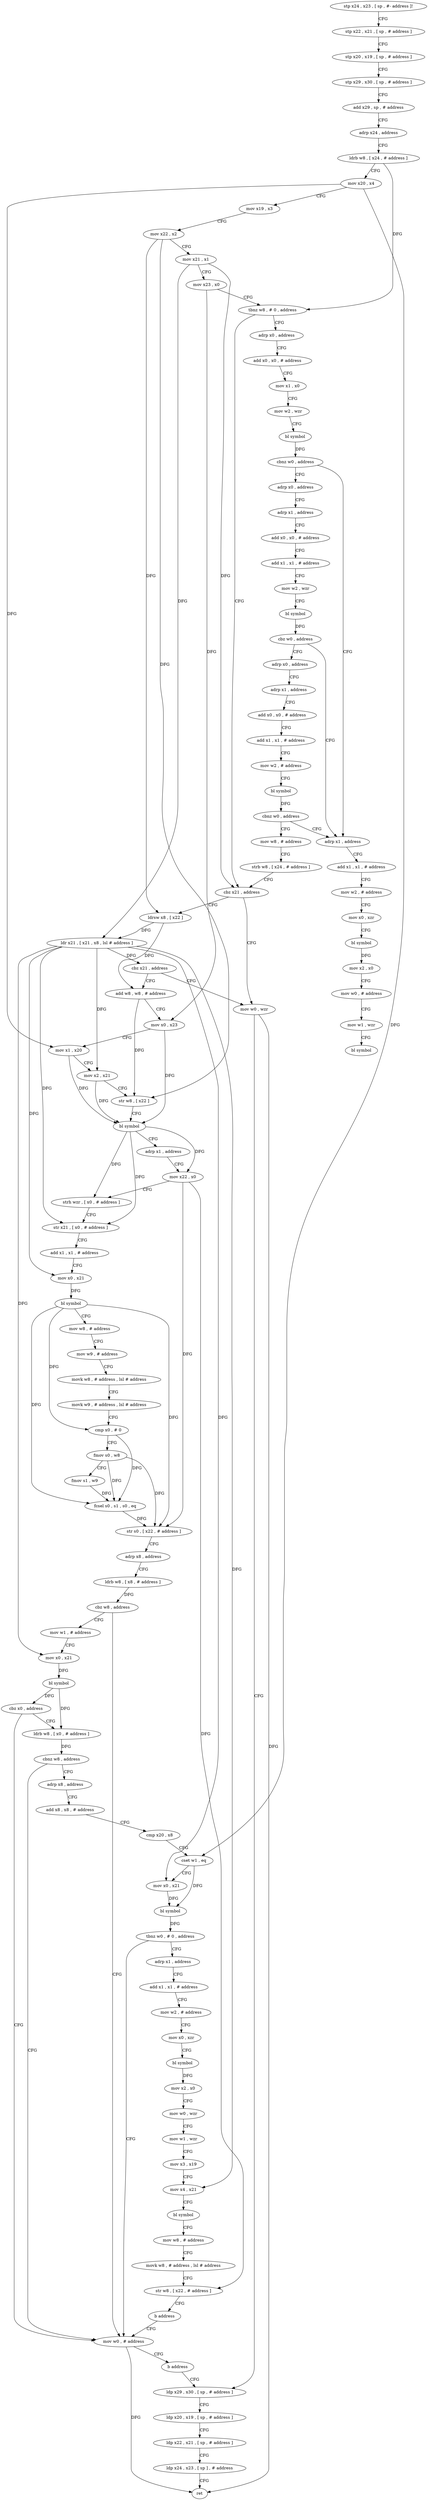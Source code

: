 digraph "func" {
"4258824" [label = "stp x24 , x23 , [ sp , #- address ]!" ]
"4258828" [label = "stp x22 , x21 , [ sp , # address ]" ]
"4258832" [label = "stp x20 , x19 , [ sp , # address ]" ]
"4258836" [label = "stp x29 , x30 , [ sp , # address ]" ]
"4258840" [label = "add x29 , sp , # address" ]
"4258844" [label = "adrp x24 , address" ]
"4258848" [label = "ldrb w8 , [ x24 , # address ]" ]
"4258852" [label = "mov x20 , x4" ]
"4258856" [label = "mov x19 , x3" ]
"4258860" [label = "mov x22 , x2" ]
"4258864" [label = "mov x21 , x1" ]
"4258868" [label = "mov x23 , x0" ]
"4258872" [label = "tbnz w8 , # 0 , address" ]
"4258964" [label = "cbz x21 , address" ]
"4258876" [label = "adrp x0 , address" ]
"4259088" [label = "mov w0 , wzr" ]
"4258968" [label = "ldrsw x8 , [ x22 ]" ]
"4258880" [label = "add x0 , x0 , # address" ]
"4258884" [label = "mov x1 , x0" ]
"4258888" [label = "mov w2 , wzr" ]
"4258892" [label = "bl symbol" ]
"4258896" [label = "cbnz w0 , address" ]
"4259224" [label = "adrp x1 , address" ]
"4258900" [label = "adrp x0 , address" ]
"4259092" [label = "ldp x29 , x30 , [ sp , # address ]" ]
"4258972" [label = "ldr x21 , [ x21 , x8 , lsl # address ]" ]
"4258976" [label = "cbz x21 , address" ]
"4258980" [label = "add w8 , w8 , # address" ]
"4259228" [label = "add x1 , x1 , # address" ]
"4259232" [label = "mov w2 , # address" ]
"4259236" [label = "mov x0 , xzr" ]
"4259240" [label = "bl symbol" ]
"4259244" [label = "mov x2 , x0" ]
"4259248" [label = "mov w0 , # address" ]
"4259252" [label = "mov w1 , wzr" ]
"4259256" [label = "bl symbol" ]
"4258904" [label = "adrp x1 , address" ]
"4258908" [label = "add x0 , x0 , # address" ]
"4258912" [label = "add x1 , x1 , # address" ]
"4258916" [label = "mov w2 , wzr" ]
"4258920" [label = "bl symbol" ]
"4258924" [label = "cbz w0 , address" ]
"4258928" [label = "adrp x0 , address" ]
"4258984" [label = "mov x0 , x23" ]
"4258988" [label = "mov x1 , x20" ]
"4258992" [label = "mov x2 , x21" ]
"4258996" [label = "str w8 , [ x22 ]" ]
"4259000" [label = "bl symbol" ]
"4259004" [label = "adrp x1 , address" ]
"4259008" [label = "mov x22 , x0" ]
"4259012" [label = "strh wzr , [ x0 , # address ]" ]
"4259016" [label = "str x21 , [ x0 , # address ]" ]
"4259020" [label = "add x1 , x1 , # address" ]
"4259024" [label = "mov x0 , x21" ]
"4259028" [label = "bl symbol" ]
"4259032" [label = "mov w8 , # address" ]
"4259036" [label = "mov w9 , # address" ]
"4259040" [label = "movk w8 , # address , lsl # address" ]
"4259044" [label = "movk w9 , # address , lsl # address" ]
"4259048" [label = "cmp x0 , # 0" ]
"4259052" [label = "fmov s0 , w8" ]
"4259056" [label = "fmov s1 , w9" ]
"4259060" [label = "fcsel s0 , s1 , s0 , eq" ]
"4259064" [label = "str s0 , [ x22 , # address ]" ]
"4259068" [label = "adrp x8 , address" ]
"4259072" [label = "ldrb w8 , [ x8 , # address ]" ]
"4259076" [label = "cbz w8 , address" ]
"4259112" [label = "mov w1 , # address" ]
"4259080" [label = "mov w0 , # address" ]
"4258932" [label = "adrp x1 , address" ]
"4258936" [label = "add x0 , x0 , # address" ]
"4258940" [label = "add x1 , x1 , # address" ]
"4258944" [label = "mov w2 , # address" ]
"4258948" [label = "bl symbol" ]
"4258952" [label = "cbnz w0 , address" ]
"4258956" [label = "mov w8 , # address" ]
"4259116" [label = "mov x0 , x21" ]
"4259120" [label = "bl symbol" ]
"4259124" [label = "cbz x0 , address" ]
"4259128" [label = "ldrb w8 , [ x0 , # address ]" ]
"4259084" [label = "b address" ]
"4258960" [label = "strb w8 , [ x24 , # address ]" ]
"4259132" [label = "cbnz w8 , address" ]
"4259136" [label = "adrp x8 , address" ]
"4259096" [label = "ldp x20 , x19 , [ sp , # address ]" ]
"4259100" [label = "ldp x22 , x21 , [ sp , # address ]" ]
"4259104" [label = "ldp x24 , x23 , [ sp ] , # address" ]
"4259108" [label = "ret" ]
"4259140" [label = "add x8 , x8 , # address" ]
"4259144" [label = "cmp x20 , x8" ]
"4259148" [label = "cset w1 , eq" ]
"4259152" [label = "mov x0 , x21" ]
"4259156" [label = "bl symbol" ]
"4259160" [label = "tbnz w0 , # 0 , address" ]
"4259164" [label = "adrp x1 , address" ]
"4259168" [label = "add x1 , x1 , # address" ]
"4259172" [label = "mov w2 , # address" ]
"4259176" [label = "mov x0 , xzr" ]
"4259180" [label = "bl symbol" ]
"4259184" [label = "mov x2 , x0" ]
"4259188" [label = "mov w0 , wzr" ]
"4259192" [label = "mov w1 , wzr" ]
"4259196" [label = "mov x3 , x19" ]
"4259200" [label = "mov x4 , x21" ]
"4259204" [label = "bl symbol" ]
"4259208" [label = "mov w8 , # address" ]
"4259212" [label = "movk w8 , # address , lsl # address" ]
"4259216" [label = "str w8 , [ x22 , # address ]" ]
"4259220" [label = "b address" ]
"4258824" -> "4258828" [ label = "CFG" ]
"4258828" -> "4258832" [ label = "CFG" ]
"4258832" -> "4258836" [ label = "CFG" ]
"4258836" -> "4258840" [ label = "CFG" ]
"4258840" -> "4258844" [ label = "CFG" ]
"4258844" -> "4258848" [ label = "CFG" ]
"4258848" -> "4258852" [ label = "CFG" ]
"4258848" -> "4258872" [ label = "DFG" ]
"4258852" -> "4258856" [ label = "CFG" ]
"4258852" -> "4258988" [ label = "DFG" ]
"4258852" -> "4259148" [ label = "DFG" ]
"4258856" -> "4258860" [ label = "CFG" ]
"4258860" -> "4258864" [ label = "CFG" ]
"4258860" -> "4258968" [ label = "DFG" ]
"4258860" -> "4258996" [ label = "DFG" ]
"4258864" -> "4258868" [ label = "CFG" ]
"4258864" -> "4258964" [ label = "DFG" ]
"4258864" -> "4258972" [ label = "DFG" ]
"4258868" -> "4258872" [ label = "CFG" ]
"4258868" -> "4258984" [ label = "DFG" ]
"4258872" -> "4258964" [ label = "CFG" ]
"4258872" -> "4258876" [ label = "CFG" ]
"4258964" -> "4259088" [ label = "CFG" ]
"4258964" -> "4258968" [ label = "CFG" ]
"4258876" -> "4258880" [ label = "CFG" ]
"4259088" -> "4259092" [ label = "CFG" ]
"4259088" -> "4259108" [ label = "DFG" ]
"4258968" -> "4258972" [ label = "DFG" ]
"4258968" -> "4258980" [ label = "DFG" ]
"4258880" -> "4258884" [ label = "CFG" ]
"4258884" -> "4258888" [ label = "CFG" ]
"4258888" -> "4258892" [ label = "CFG" ]
"4258892" -> "4258896" [ label = "DFG" ]
"4258896" -> "4259224" [ label = "CFG" ]
"4258896" -> "4258900" [ label = "CFG" ]
"4259224" -> "4259228" [ label = "CFG" ]
"4258900" -> "4258904" [ label = "CFG" ]
"4259092" -> "4259096" [ label = "CFG" ]
"4258972" -> "4258976" [ label = "DFG" ]
"4258972" -> "4258992" [ label = "DFG" ]
"4258972" -> "4259016" [ label = "DFG" ]
"4258972" -> "4259024" [ label = "DFG" ]
"4258972" -> "4259116" [ label = "DFG" ]
"4258972" -> "4259152" [ label = "DFG" ]
"4258972" -> "4259200" [ label = "DFG" ]
"4258976" -> "4259088" [ label = "CFG" ]
"4258976" -> "4258980" [ label = "CFG" ]
"4258980" -> "4258984" [ label = "CFG" ]
"4258980" -> "4258996" [ label = "DFG" ]
"4259228" -> "4259232" [ label = "CFG" ]
"4259232" -> "4259236" [ label = "CFG" ]
"4259236" -> "4259240" [ label = "CFG" ]
"4259240" -> "4259244" [ label = "DFG" ]
"4259244" -> "4259248" [ label = "CFG" ]
"4259248" -> "4259252" [ label = "CFG" ]
"4259252" -> "4259256" [ label = "CFG" ]
"4258904" -> "4258908" [ label = "CFG" ]
"4258908" -> "4258912" [ label = "CFG" ]
"4258912" -> "4258916" [ label = "CFG" ]
"4258916" -> "4258920" [ label = "CFG" ]
"4258920" -> "4258924" [ label = "DFG" ]
"4258924" -> "4259224" [ label = "CFG" ]
"4258924" -> "4258928" [ label = "CFG" ]
"4258928" -> "4258932" [ label = "CFG" ]
"4258984" -> "4258988" [ label = "CFG" ]
"4258984" -> "4259000" [ label = "DFG" ]
"4258988" -> "4258992" [ label = "CFG" ]
"4258988" -> "4259000" [ label = "DFG" ]
"4258992" -> "4258996" [ label = "CFG" ]
"4258992" -> "4259000" [ label = "DFG" ]
"4258996" -> "4259000" [ label = "CFG" ]
"4259000" -> "4259004" [ label = "CFG" ]
"4259000" -> "4259008" [ label = "DFG" ]
"4259000" -> "4259012" [ label = "DFG" ]
"4259000" -> "4259016" [ label = "DFG" ]
"4259004" -> "4259008" [ label = "CFG" ]
"4259008" -> "4259012" [ label = "CFG" ]
"4259008" -> "4259064" [ label = "DFG" ]
"4259008" -> "4259216" [ label = "DFG" ]
"4259012" -> "4259016" [ label = "CFG" ]
"4259016" -> "4259020" [ label = "CFG" ]
"4259020" -> "4259024" [ label = "CFG" ]
"4259024" -> "4259028" [ label = "DFG" ]
"4259028" -> "4259032" [ label = "CFG" ]
"4259028" -> "4259048" [ label = "DFG" ]
"4259028" -> "4259060" [ label = "DFG" ]
"4259028" -> "4259064" [ label = "DFG" ]
"4259032" -> "4259036" [ label = "CFG" ]
"4259036" -> "4259040" [ label = "CFG" ]
"4259040" -> "4259044" [ label = "CFG" ]
"4259044" -> "4259048" [ label = "CFG" ]
"4259048" -> "4259052" [ label = "CFG" ]
"4259048" -> "4259060" [ label = "DFG" ]
"4259052" -> "4259056" [ label = "CFG" ]
"4259052" -> "4259060" [ label = "DFG" ]
"4259052" -> "4259064" [ label = "DFG" ]
"4259056" -> "4259060" [ label = "DFG" ]
"4259060" -> "4259064" [ label = "DFG" ]
"4259064" -> "4259068" [ label = "CFG" ]
"4259068" -> "4259072" [ label = "CFG" ]
"4259072" -> "4259076" [ label = "DFG" ]
"4259076" -> "4259112" [ label = "CFG" ]
"4259076" -> "4259080" [ label = "CFG" ]
"4259112" -> "4259116" [ label = "CFG" ]
"4259080" -> "4259084" [ label = "CFG" ]
"4259080" -> "4259108" [ label = "DFG" ]
"4258932" -> "4258936" [ label = "CFG" ]
"4258936" -> "4258940" [ label = "CFG" ]
"4258940" -> "4258944" [ label = "CFG" ]
"4258944" -> "4258948" [ label = "CFG" ]
"4258948" -> "4258952" [ label = "DFG" ]
"4258952" -> "4259224" [ label = "CFG" ]
"4258952" -> "4258956" [ label = "CFG" ]
"4258956" -> "4258960" [ label = "CFG" ]
"4259116" -> "4259120" [ label = "DFG" ]
"4259120" -> "4259124" [ label = "DFG" ]
"4259120" -> "4259128" [ label = "DFG" ]
"4259124" -> "4259080" [ label = "CFG" ]
"4259124" -> "4259128" [ label = "CFG" ]
"4259128" -> "4259132" [ label = "DFG" ]
"4259084" -> "4259092" [ label = "CFG" ]
"4258960" -> "4258964" [ label = "CFG" ]
"4259132" -> "4259080" [ label = "CFG" ]
"4259132" -> "4259136" [ label = "CFG" ]
"4259136" -> "4259140" [ label = "CFG" ]
"4259096" -> "4259100" [ label = "CFG" ]
"4259100" -> "4259104" [ label = "CFG" ]
"4259104" -> "4259108" [ label = "CFG" ]
"4259140" -> "4259144" [ label = "CFG" ]
"4259144" -> "4259148" [ label = "CFG" ]
"4259148" -> "4259152" [ label = "CFG" ]
"4259148" -> "4259156" [ label = "DFG" ]
"4259152" -> "4259156" [ label = "DFG" ]
"4259156" -> "4259160" [ label = "DFG" ]
"4259160" -> "4259080" [ label = "CFG" ]
"4259160" -> "4259164" [ label = "CFG" ]
"4259164" -> "4259168" [ label = "CFG" ]
"4259168" -> "4259172" [ label = "CFG" ]
"4259172" -> "4259176" [ label = "CFG" ]
"4259176" -> "4259180" [ label = "CFG" ]
"4259180" -> "4259184" [ label = "DFG" ]
"4259184" -> "4259188" [ label = "CFG" ]
"4259188" -> "4259192" [ label = "CFG" ]
"4259192" -> "4259196" [ label = "CFG" ]
"4259196" -> "4259200" [ label = "CFG" ]
"4259200" -> "4259204" [ label = "CFG" ]
"4259204" -> "4259208" [ label = "CFG" ]
"4259208" -> "4259212" [ label = "CFG" ]
"4259212" -> "4259216" [ label = "CFG" ]
"4259216" -> "4259220" [ label = "CFG" ]
"4259220" -> "4259080" [ label = "CFG" ]
}
